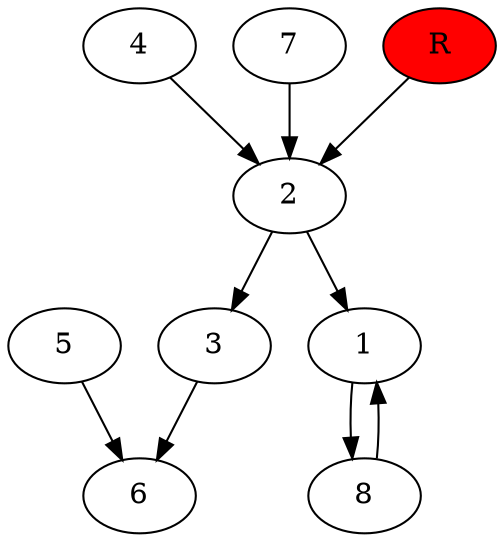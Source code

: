 digraph prb23967 {
	1
	2
	3
	4
	5
	6
	7
	8
	R [fillcolor="#ff0000" style=filled]
	1 -> 8
	2 -> 1
	2 -> 3
	3 -> 6
	4 -> 2
	5 -> 6
	7 -> 2
	8 -> 1
	R -> 2
}
